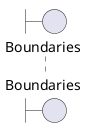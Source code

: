 {
  "sha1": "y9hfyt6pvnw97j9kfyjhy3sjqnj2io",
  "insertion": {
    "when": "2024-06-04T17:28:46.988Z",
    "user": "plantuml@gmail.com"
  }
}
@startuml
boundary Boundaries
@enduml
